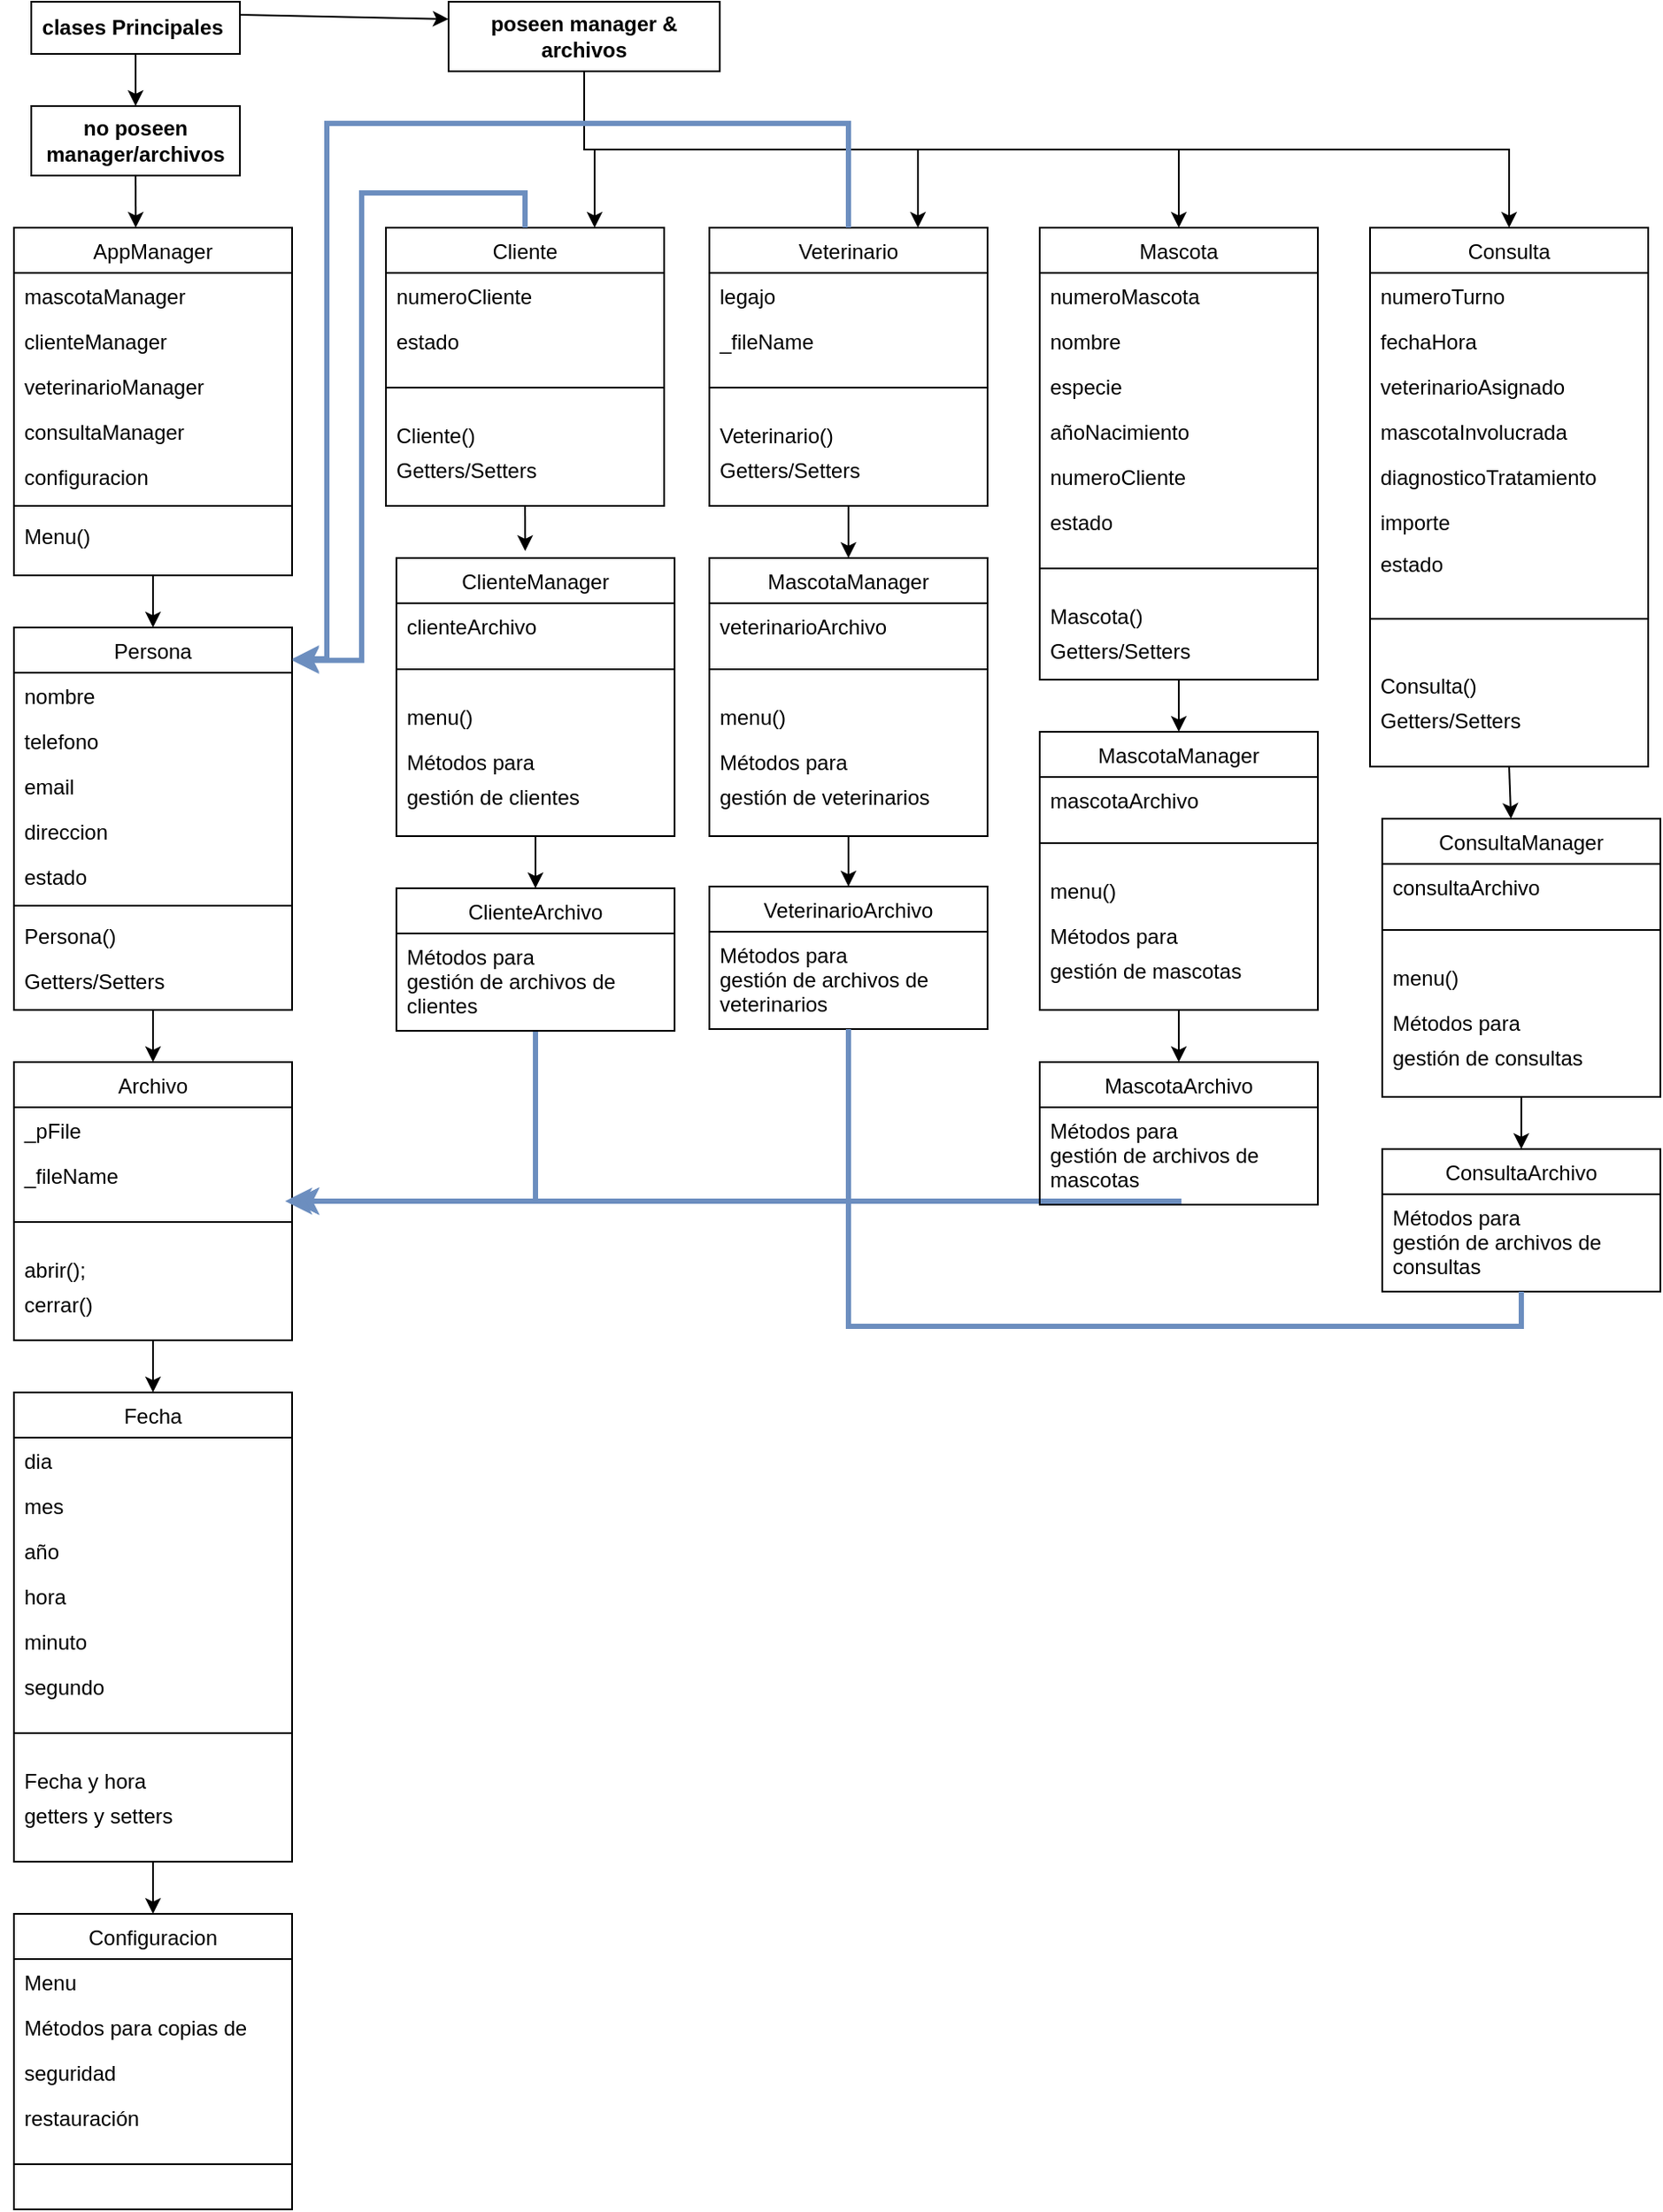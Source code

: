 <mxfile version="24.5.1" type="device">
  <diagram id="C5RBs43oDa-KdzZeNtuy" name="Page-1">
    <mxGraphModel dx="1257" dy="669" grid="1" gridSize="10" guides="1" tooltips="1" connect="1" arrows="1" fold="1" page="1" pageScale="1" pageWidth="827" pageHeight="1169" math="0" shadow="0">
      <root>
        <mxCell id="WIyWlLk6GJQsqaUBKTNV-0" />
        <mxCell id="WIyWlLk6GJQsqaUBKTNV-1" parent="WIyWlLk6GJQsqaUBKTNV-0" />
        <mxCell id="O3eSGpDOSEKK-RNF7-H8-112" style="edgeStyle=none;rounded=0;orthogonalLoop=1;jettySize=auto;html=1;exitX=0.5;exitY=1;exitDx=0;exitDy=0;entryX=0.5;entryY=0;entryDx=0;entryDy=0;elbow=vertical;" edge="1" parent="WIyWlLk6GJQsqaUBKTNV-1" source="zkfFHV4jXpPFQw0GAbJ--17" target="O3eSGpDOSEKK-RNF7-H8-24">
          <mxGeometry relative="1" as="geometry" />
        </mxCell>
        <mxCell id="zkfFHV4jXpPFQw0GAbJ--17" value="Fecha  " style="swimlane;fontStyle=0;align=center;verticalAlign=top;childLayout=stackLayout;horizontal=1;startSize=26;horizontalStack=0;resizeParent=1;resizeLast=0;collapsible=1;marginBottom=0;rounded=0;shadow=0;strokeWidth=1;" parent="WIyWlLk6GJQsqaUBKTNV-1" vertex="1">
          <mxGeometry x="40" y="850" width="160" height="270" as="geometry">
            <mxRectangle x="550" y="140" width="160" height="26" as="alternateBounds" />
          </mxGeometry>
        </mxCell>
        <mxCell id="zkfFHV4jXpPFQw0GAbJ--19" value="dia&#xa;" style="text;align=left;verticalAlign=top;spacingLeft=4;spacingRight=4;overflow=hidden;rotatable=0;points=[[0,0.5],[1,0.5]];portConstraint=eastwest;rounded=0;shadow=0;html=0;" parent="zkfFHV4jXpPFQw0GAbJ--17" vertex="1">
          <mxGeometry y="26" width="160" height="26" as="geometry" />
        </mxCell>
        <mxCell id="zkfFHV4jXpPFQw0GAbJ--20" value="mes&#xa;" style="text;align=left;verticalAlign=top;spacingLeft=4;spacingRight=4;overflow=hidden;rotatable=0;points=[[0,0.5],[1,0.5]];portConstraint=eastwest;rounded=0;shadow=0;html=0;" parent="zkfFHV4jXpPFQw0GAbJ--17" vertex="1">
          <mxGeometry y="52" width="160" height="26" as="geometry" />
        </mxCell>
        <mxCell id="zkfFHV4jXpPFQw0GAbJ--21" value="año&#xa;" style="text;align=left;verticalAlign=top;spacingLeft=4;spacingRight=4;overflow=hidden;rotatable=0;points=[[0,0.5],[1,0.5]];portConstraint=eastwest;rounded=0;shadow=0;html=0;" parent="zkfFHV4jXpPFQw0GAbJ--17" vertex="1">
          <mxGeometry y="78" width="160" height="26" as="geometry" />
        </mxCell>
        <mxCell id="zkfFHV4jXpPFQw0GAbJ--22" value="hora" style="text;align=left;verticalAlign=top;spacingLeft=4;spacingRight=4;overflow=hidden;rotatable=0;points=[[0,0.5],[1,0.5]];portConstraint=eastwest;rounded=0;shadow=0;html=0;" parent="zkfFHV4jXpPFQw0GAbJ--17" vertex="1">
          <mxGeometry y="104" width="160" height="26" as="geometry" />
        </mxCell>
        <mxCell id="O3eSGpDOSEKK-RNF7-H8-19" value="minuto&#xa;" style="text;align=left;verticalAlign=top;spacingLeft=4;spacingRight=4;overflow=hidden;rotatable=0;points=[[0,0.5],[1,0.5]];portConstraint=eastwest;rounded=0;shadow=0;html=0;" vertex="1" parent="zkfFHV4jXpPFQw0GAbJ--17">
          <mxGeometry y="130" width="160" height="26" as="geometry" />
        </mxCell>
        <mxCell id="O3eSGpDOSEKK-RNF7-H8-20" value="segundo" style="text;align=left;verticalAlign=top;spacingLeft=4;spacingRight=4;overflow=hidden;rotatable=0;points=[[0,0.5],[1,0.5]];portConstraint=eastwest;rounded=0;shadow=0;html=0;" vertex="1" parent="zkfFHV4jXpPFQw0GAbJ--17">
          <mxGeometry y="156" width="160" height="26" as="geometry" />
        </mxCell>
        <mxCell id="zkfFHV4jXpPFQw0GAbJ--23" value="" style="line;html=1;strokeWidth=1;align=left;verticalAlign=middle;spacingTop=-1;spacingLeft=3;spacingRight=3;rotatable=0;labelPosition=right;points=[];portConstraint=eastwest;" parent="zkfFHV4jXpPFQw0GAbJ--17" vertex="1">
          <mxGeometry y="182" width="160" height="28" as="geometry" />
        </mxCell>
        <mxCell id="zkfFHV4jXpPFQw0GAbJ--24" value="Fecha y hora&#xa;" style="text;align=left;verticalAlign=top;spacingLeft=4;spacingRight=4;overflow=hidden;rotatable=0;points=[[0,0.5],[1,0.5]];portConstraint=eastwest;" parent="zkfFHV4jXpPFQw0GAbJ--17" vertex="1">
          <mxGeometry y="210" width="160" height="20" as="geometry" />
        </mxCell>
        <mxCell id="O3eSGpDOSEKK-RNF7-H8-34" value="getters y setters&#xa;" style="text;align=left;verticalAlign=top;spacingLeft=4;spacingRight=4;overflow=hidden;rotatable=0;points=[[0,0.5],[1,0.5]];portConstraint=eastwest;" vertex="1" parent="zkfFHV4jXpPFQw0GAbJ--17">
          <mxGeometry y="230" width="160" height="20" as="geometry" />
        </mxCell>
        <mxCell id="O3eSGpDOSEKK-RNF7-H8-105" style="edgeStyle=none;rounded=0;orthogonalLoop=1;jettySize=auto;html=1;exitX=1;exitY=0.25;exitDx=0;exitDy=0;entryX=0;entryY=0.25;entryDx=0;entryDy=0;elbow=vertical;" edge="1" parent="WIyWlLk6GJQsqaUBKTNV-1" source="O3eSGpDOSEKK-RNF7-H8-0" target="O3eSGpDOSEKK-RNF7-H8-95">
          <mxGeometry relative="1" as="geometry" />
        </mxCell>
        <mxCell id="O3eSGpDOSEKK-RNF7-H8-106" style="edgeStyle=none;rounded=0;orthogonalLoop=1;jettySize=auto;html=1;exitX=0.5;exitY=1;exitDx=0;exitDy=0;entryX=0.5;entryY=0;entryDx=0;entryDy=0;elbow=vertical;" edge="1" parent="WIyWlLk6GJQsqaUBKTNV-1" source="O3eSGpDOSEKK-RNF7-H8-0" target="O3eSGpDOSEKK-RNF7-H8-92">
          <mxGeometry relative="1" as="geometry" />
        </mxCell>
        <mxCell id="O3eSGpDOSEKK-RNF7-H8-0" value="&lt;b&gt;clases Principales&amp;nbsp;&lt;/b&gt;" style="rounded=0;whiteSpace=wrap;html=1;" vertex="1" parent="WIyWlLk6GJQsqaUBKTNV-1">
          <mxGeometry x="50" y="50" width="120" height="30" as="geometry" />
        </mxCell>
        <mxCell id="O3eSGpDOSEKK-RNF7-H8-108" style="edgeStyle=none;rounded=0;orthogonalLoop=1;jettySize=auto;html=1;exitX=0.5;exitY=1;exitDx=0;exitDy=0;entryX=0.5;entryY=0;entryDx=0;entryDy=0;elbow=vertical;" edge="1" parent="WIyWlLk6GJQsqaUBKTNV-1" source="O3eSGpDOSEKK-RNF7-H8-7" target="O3eSGpDOSEKK-RNF7-H8-70">
          <mxGeometry relative="1" as="geometry" />
        </mxCell>
        <mxCell id="O3eSGpDOSEKK-RNF7-H8-7" value="AppManager" style="swimlane;fontStyle=0;align=center;verticalAlign=top;childLayout=stackLayout;horizontal=1;startSize=26;horizontalStack=0;resizeParent=1;resizeLast=0;collapsible=1;marginBottom=0;rounded=0;shadow=0;strokeWidth=1;" vertex="1" parent="WIyWlLk6GJQsqaUBKTNV-1">
          <mxGeometry x="40" y="180" width="160" height="200" as="geometry">
            <mxRectangle x="550" y="140" width="160" height="26" as="alternateBounds" />
          </mxGeometry>
        </mxCell>
        <mxCell id="O3eSGpDOSEKK-RNF7-H8-8" value="mascotaManager" style="text;align=left;verticalAlign=top;spacingLeft=4;spacingRight=4;overflow=hidden;rotatable=0;points=[[0,0.5],[1,0.5]];portConstraint=eastwest;" vertex="1" parent="O3eSGpDOSEKK-RNF7-H8-7">
          <mxGeometry y="26" width="160" height="26" as="geometry" />
        </mxCell>
        <mxCell id="O3eSGpDOSEKK-RNF7-H8-17" style="edgeStyle=orthogonalEdgeStyle;rounded=0;orthogonalLoop=1;jettySize=auto;html=1;exitX=0;exitY=0.5;exitDx=0;exitDy=0;" edge="1" parent="O3eSGpDOSEKK-RNF7-H8-7" source="O3eSGpDOSEKK-RNF7-H8-9">
          <mxGeometry relative="1" as="geometry">
            <mxPoint y="65" as="targetPoint" />
          </mxGeometry>
        </mxCell>
        <mxCell id="O3eSGpDOSEKK-RNF7-H8-9" value="clienteManager " style="text;align=left;verticalAlign=top;spacingLeft=4;spacingRight=4;overflow=hidden;rotatable=0;points=[[0,0.5],[1,0.5]];portConstraint=eastwest;rounded=0;shadow=0;html=0;" vertex="1" parent="O3eSGpDOSEKK-RNF7-H8-7">
          <mxGeometry y="52" width="160" height="26" as="geometry" />
        </mxCell>
        <mxCell id="O3eSGpDOSEKK-RNF7-H8-10" value="veterinarioManager " style="text;align=left;verticalAlign=top;spacingLeft=4;spacingRight=4;overflow=hidden;rotatable=0;points=[[0,0.5],[1,0.5]];portConstraint=eastwest;rounded=0;shadow=0;html=0;" vertex="1" parent="O3eSGpDOSEKK-RNF7-H8-7">
          <mxGeometry y="78" width="160" height="26" as="geometry" />
        </mxCell>
        <mxCell id="O3eSGpDOSEKK-RNF7-H8-11" value="consultaManager " style="text;align=left;verticalAlign=top;spacingLeft=4;spacingRight=4;overflow=hidden;rotatable=0;points=[[0,0.5],[1,0.5]];portConstraint=eastwest;rounded=0;shadow=0;html=0;" vertex="1" parent="O3eSGpDOSEKK-RNF7-H8-7">
          <mxGeometry y="104" width="160" height="26" as="geometry" />
        </mxCell>
        <mxCell id="O3eSGpDOSEKK-RNF7-H8-12" value="configuracion" style="text;align=left;verticalAlign=top;spacingLeft=4;spacingRight=4;overflow=hidden;rotatable=0;points=[[0,0.5],[1,0.5]];portConstraint=eastwest;rounded=0;shadow=0;html=0;" vertex="1" parent="O3eSGpDOSEKK-RNF7-H8-7">
          <mxGeometry y="130" width="160" height="26" as="geometry" />
        </mxCell>
        <mxCell id="O3eSGpDOSEKK-RNF7-H8-13" value="" style="line;html=1;strokeWidth=1;align=left;verticalAlign=middle;spacingTop=-1;spacingLeft=3;spacingRight=3;rotatable=0;labelPosition=right;points=[];portConstraint=eastwest;" vertex="1" parent="O3eSGpDOSEKK-RNF7-H8-7">
          <mxGeometry y="156" width="160" height="8" as="geometry" />
        </mxCell>
        <mxCell id="O3eSGpDOSEKK-RNF7-H8-14" value="Menu() " style="text;align=left;verticalAlign=top;spacingLeft=4;spacingRight=4;overflow=hidden;rotatable=0;points=[[0,0.5],[1,0.5]];portConstraint=eastwest;" vertex="1" parent="O3eSGpDOSEKK-RNF7-H8-7">
          <mxGeometry y="164" width="160" height="26" as="geometry" />
        </mxCell>
        <mxCell id="O3eSGpDOSEKK-RNF7-H8-24" value="Configuracion  " style="swimlane;fontStyle=0;align=center;verticalAlign=top;childLayout=stackLayout;horizontal=1;startSize=26;horizontalStack=0;resizeParent=1;resizeLast=0;collapsible=1;marginBottom=0;rounded=0;shadow=0;strokeWidth=1;" vertex="1" parent="WIyWlLk6GJQsqaUBKTNV-1">
          <mxGeometry x="40" y="1150" width="160" height="170" as="geometry">
            <mxRectangle x="550" y="140" width="160" height="26" as="alternateBounds" />
          </mxGeometry>
        </mxCell>
        <mxCell id="O3eSGpDOSEKK-RNF7-H8-25" value="Menu&#xa;" style="text;align=left;verticalAlign=top;spacingLeft=4;spacingRight=4;overflow=hidden;rotatable=0;points=[[0,0.5],[1,0.5]];portConstraint=eastwest;rounded=0;shadow=0;html=0;" vertex="1" parent="O3eSGpDOSEKK-RNF7-H8-24">
          <mxGeometry y="26" width="160" height="26" as="geometry" />
        </mxCell>
        <mxCell id="O3eSGpDOSEKK-RNF7-H8-26" value="Métodos para copias de &#xa;" style="text;align=left;verticalAlign=top;spacingLeft=4;spacingRight=4;overflow=hidden;rotatable=0;points=[[0,0.5],[1,0.5]];portConstraint=eastwest;rounded=0;shadow=0;html=0;" vertex="1" parent="O3eSGpDOSEKK-RNF7-H8-24">
          <mxGeometry y="52" width="160" height="26" as="geometry" />
        </mxCell>
        <mxCell id="O3eSGpDOSEKK-RNF7-H8-27" value="seguridad&#xa;" style="text;align=left;verticalAlign=top;spacingLeft=4;spacingRight=4;overflow=hidden;rotatable=0;points=[[0,0.5],[1,0.5]];portConstraint=eastwest;rounded=0;shadow=0;html=0;" vertex="1" parent="O3eSGpDOSEKK-RNF7-H8-24">
          <mxGeometry y="78" width="160" height="26" as="geometry" />
        </mxCell>
        <mxCell id="O3eSGpDOSEKK-RNF7-H8-28" value="restauración " style="text;align=left;verticalAlign=top;spacingLeft=4;spacingRight=4;overflow=hidden;rotatable=0;points=[[0,0.5],[1,0.5]];portConstraint=eastwest;rounded=0;shadow=0;html=0;" vertex="1" parent="O3eSGpDOSEKK-RNF7-H8-24">
          <mxGeometry y="104" width="160" height="26" as="geometry" />
        </mxCell>
        <mxCell id="O3eSGpDOSEKK-RNF7-H8-31" value="" style="line;html=1;strokeWidth=1;align=left;verticalAlign=middle;spacingTop=-1;spacingLeft=3;spacingRight=3;rotatable=0;labelPosition=right;points=[];portConstraint=eastwest;" vertex="1" parent="O3eSGpDOSEKK-RNF7-H8-24">
          <mxGeometry y="130" width="160" height="28" as="geometry" />
        </mxCell>
        <mxCell id="O3eSGpDOSEKK-RNF7-H8-110" style="edgeStyle=none;rounded=0;orthogonalLoop=1;jettySize=auto;html=1;exitX=0.5;exitY=1;exitDx=0;exitDy=0;entryX=0.5;entryY=0;entryDx=0;entryDy=0;elbow=vertical;" edge="1" parent="WIyWlLk6GJQsqaUBKTNV-1" source="O3eSGpDOSEKK-RNF7-H8-35" target="zkfFHV4jXpPFQw0GAbJ--17">
          <mxGeometry relative="1" as="geometry" />
        </mxCell>
        <mxCell id="O3eSGpDOSEKK-RNF7-H8-35" value="  Archivo   " style="swimlane;fontStyle=0;align=center;verticalAlign=top;childLayout=stackLayout;horizontal=1;startSize=26;horizontalStack=0;resizeParent=1;resizeLast=0;collapsible=1;marginBottom=0;rounded=0;shadow=0;strokeWidth=1;" vertex="1" parent="WIyWlLk6GJQsqaUBKTNV-1">
          <mxGeometry x="40" y="660" width="160" height="160" as="geometry">
            <mxRectangle x="550" y="140" width="160" height="26" as="alternateBounds" />
          </mxGeometry>
        </mxCell>
        <mxCell id="O3eSGpDOSEKK-RNF7-H8-36" value="_pFile&#xa;" style="text;align=left;verticalAlign=top;spacingLeft=4;spacingRight=4;overflow=hidden;rotatable=0;points=[[0,0.5],[1,0.5]];portConstraint=eastwest;rounded=0;shadow=0;html=0;" vertex="1" parent="O3eSGpDOSEKK-RNF7-H8-35">
          <mxGeometry y="26" width="160" height="26" as="geometry" />
        </mxCell>
        <mxCell id="O3eSGpDOSEKK-RNF7-H8-37" value="_fileName      &#xa;" style="text;align=left;verticalAlign=top;spacingLeft=4;spacingRight=4;overflow=hidden;rotatable=0;points=[[0,0.5],[1,0.5]];portConstraint=eastwest;rounded=0;shadow=0;html=0;" vertex="1" parent="O3eSGpDOSEKK-RNF7-H8-35">
          <mxGeometry y="52" width="160" height="26" as="geometry" />
        </mxCell>
        <mxCell id="O3eSGpDOSEKK-RNF7-H8-42" value="" style="line;html=1;strokeWidth=1;align=left;verticalAlign=middle;spacingTop=-1;spacingLeft=3;spacingRight=3;rotatable=0;labelPosition=right;points=[];portConstraint=eastwest;" vertex="1" parent="O3eSGpDOSEKK-RNF7-H8-35">
          <mxGeometry y="78" width="160" height="28" as="geometry" />
        </mxCell>
        <mxCell id="O3eSGpDOSEKK-RNF7-H8-43" value="abrir();&#xa;" style="text;align=left;verticalAlign=top;spacingLeft=4;spacingRight=4;overflow=hidden;rotatable=0;points=[[0,0.5],[1,0.5]];portConstraint=eastwest;" vertex="1" parent="O3eSGpDOSEKK-RNF7-H8-35">
          <mxGeometry y="106" width="160" height="20" as="geometry" />
        </mxCell>
        <mxCell id="O3eSGpDOSEKK-RNF7-H8-44" value="cerrar()&#xa;" style="text;align=left;verticalAlign=top;spacingLeft=4;spacingRight=4;overflow=hidden;rotatable=0;points=[[0,0.5],[1,0.5]];portConstraint=eastwest;" vertex="1" parent="O3eSGpDOSEKK-RNF7-H8-35">
          <mxGeometry y="126" width="160" height="20" as="geometry" />
        </mxCell>
        <mxCell id="O3eSGpDOSEKK-RNF7-H8-164" style="edgeStyle=none;rounded=0;orthogonalLoop=1;jettySize=auto;html=1;exitX=0.5;exitY=1;exitDx=0;exitDy=0;entryX=0.5;entryY=0;entryDx=0;entryDy=0;elbow=vertical;" edge="1" parent="WIyWlLk6GJQsqaUBKTNV-1" source="O3eSGpDOSEKK-RNF7-H8-46" target="O3eSGpDOSEKK-RNF7-H8-135">
          <mxGeometry relative="1" as="geometry" />
        </mxCell>
        <mxCell id="O3eSGpDOSEKK-RNF7-H8-46" value="Mascota  " style="swimlane;fontStyle=0;align=center;verticalAlign=top;childLayout=stackLayout;horizontal=1;startSize=26;horizontalStack=0;resizeParent=1;resizeLast=0;collapsible=1;marginBottom=0;rounded=0;shadow=0;strokeWidth=1;" vertex="1" parent="WIyWlLk6GJQsqaUBKTNV-1">
          <mxGeometry x="630" y="180" width="160" height="260" as="geometry">
            <mxRectangle x="550" y="140" width="160" height="26" as="alternateBounds" />
          </mxGeometry>
        </mxCell>
        <mxCell id="O3eSGpDOSEKK-RNF7-H8-47" value="numeroMascota &#xa;" style="text;align=left;verticalAlign=top;spacingLeft=4;spacingRight=4;overflow=hidden;rotatable=0;points=[[0,0.5],[1,0.5]];portConstraint=eastwest;rounded=0;shadow=0;html=0;" vertex="1" parent="O3eSGpDOSEKK-RNF7-H8-46">
          <mxGeometry y="26" width="160" height="26" as="geometry" />
        </mxCell>
        <mxCell id="O3eSGpDOSEKK-RNF7-H8-48" value="nombre         &#xa;" style="text;align=left;verticalAlign=top;spacingLeft=4;spacingRight=4;overflow=hidden;rotatable=0;points=[[0,0.5],[1,0.5]];portConstraint=eastwest;rounded=0;shadow=0;html=0;" vertex="1" parent="O3eSGpDOSEKK-RNF7-H8-46">
          <mxGeometry y="52" width="160" height="26" as="geometry" />
        </mxCell>
        <mxCell id="O3eSGpDOSEKK-RNF7-H8-49" value="especie        &#xa;" style="text;align=left;verticalAlign=top;spacingLeft=4;spacingRight=4;overflow=hidden;rotatable=0;points=[[0,0.5],[1,0.5]];portConstraint=eastwest;rounded=0;shadow=0;html=0;" vertex="1" parent="O3eSGpDOSEKK-RNF7-H8-46">
          <mxGeometry y="78" width="160" height="26" as="geometry" />
        </mxCell>
        <mxCell id="O3eSGpDOSEKK-RNF7-H8-50" value="añoNacimiento  " style="text;align=left;verticalAlign=top;spacingLeft=4;spacingRight=4;overflow=hidden;rotatable=0;points=[[0,0.5],[1,0.5]];portConstraint=eastwest;rounded=0;shadow=0;html=0;" vertex="1" parent="O3eSGpDOSEKK-RNF7-H8-46">
          <mxGeometry y="104" width="160" height="26" as="geometry" />
        </mxCell>
        <mxCell id="O3eSGpDOSEKK-RNF7-H8-51" value="numeroCliente  &#xa;" style="text;align=left;verticalAlign=top;spacingLeft=4;spacingRight=4;overflow=hidden;rotatable=0;points=[[0,0.5],[1,0.5]];portConstraint=eastwest;rounded=0;shadow=0;html=0;" vertex="1" parent="O3eSGpDOSEKK-RNF7-H8-46">
          <mxGeometry y="130" width="160" height="26" as="geometry" />
        </mxCell>
        <mxCell id="O3eSGpDOSEKK-RNF7-H8-52" value="estado         " style="text;align=left;verticalAlign=top;spacingLeft=4;spacingRight=4;overflow=hidden;rotatable=0;points=[[0,0.5],[1,0.5]];portConstraint=eastwest;rounded=0;shadow=0;html=0;" vertex="1" parent="O3eSGpDOSEKK-RNF7-H8-46">
          <mxGeometry y="156" width="160" height="26" as="geometry" />
        </mxCell>
        <mxCell id="O3eSGpDOSEKK-RNF7-H8-53" value="" style="line;html=1;strokeWidth=1;align=left;verticalAlign=middle;spacingTop=-1;spacingLeft=3;spacingRight=3;rotatable=0;labelPosition=right;points=[];portConstraint=eastwest;" vertex="1" parent="O3eSGpDOSEKK-RNF7-H8-46">
          <mxGeometry y="182" width="160" height="28" as="geometry" />
        </mxCell>
        <mxCell id="O3eSGpDOSEKK-RNF7-H8-54" value="Mascota() &#xa;" style="text;align=left;verticalAlign=top;spacingLeft=4;spacingRight=4;overflow=hidden;rotatable=0;points=[[0,0.5],[1,0.5]];portConstraint=eastwest;" vertex="1" parent="O3eSGpDOSEKK-RNF7-H8-46">
          <mxGeometry y="210" width="160" height="20" as="geometry" />
        </mxCell>
        <mxCell id="O3eSGpDOSEKK-RNF7-H8-55" value="Getters/Setters&#xa;" style="text;align=left;verticalAlign=top;spacingLeft=4;spacingRight=4;overflow=hidden;rotatable=0;points=[[0,0.5],[1,0.5]];portConstraint=eastwest;" vertex="1" parent="O3eSGpDOSEKK-RNF7-H8-46">
          <mxGeometry y="230" width="160" height="20" as="geometry" />
        </mxCell>
        <mxCell id="O3eSGpDOSEKK-RNF7-H8-57" value="Consulta   " style="swimlane;fontStyle=0;align=center;verticalAlign=top;childLayout=stackLayout;horizontal=1;startSize=26;horizontalStack=0;resizeParent=1;resizeLast=0;collapsible=1;marginBottom=0;rounded=0;shadow=0;strokeWidth=1;" vertex="1" parent="WIyWlLk6GJQsqaUBKTNV-1">
          <mxGeometry x="820" y="180" width="160" height="310" as="geometry">
            <mxRectangle x="550" y="140" width="160" height="26" as="alternateBounds" />
          </mxGeometry>
        </mxCell>
        <mxCell id="O3eSGpDOSEKK-RNF7-H8-58" value="numeroTurno    &#xa;" style="text;align=left;verticalAlign=top;spacingLeft=4;spacingRight=4;overflow=hidden;rotatable=0;points=[[0,0.5],[1,0.5]];portConstraint=eastwest;rounded=0;shadow=0;html=0;" vertex="1" parent="O3eSGpDOSEKK-RNF7-H8-57">
          <mxGeometry y="26" width="160" height="26" as="geometry" />
        </mxCell>
        <mxCell id="O3eSGpDOSEKK-RNF7-H8-59" value="fechaHora      &#xa;" style="text;align=left;verticalAlign=top;spacingLeft=4;spacingRight=4;overflow=hidden;rotatable=0;points=[[0,0.5],[1,0.5]];portConstraint=eastwest;rounded=0;shadow=0;html=0;" vertex="1" parent="O3eSGpDOSEKK-RNF7-H8-57">
          <mxGeometry y="52" width="160" height="26" as="geometry" />
        </mxCell>
        <mxCell id="O3eSGpDOSEKK-RNF7-H8-60" value="veterinarioAsignado &#xa;" style="text;align=left;verticalAlign=top;spacingLeft=4;spacingRight=4;overflow=hidden;rotatable=0;points=[[0,0.5],[1,0.5]];portConstraint=eastwest;rounded=0;shadow=0;html=0;" vertex="1" parent="O3eSGpDOSEKK-RNF7-H8-57">
          <mxGeometry y="78" width="160" height="26" as="geometry" />
        </mxCell>
        <mxCell id="O3eSGpDOSEKK-RNF7-H8-61" value="mascotaInvolucrada    " style="text;align=left;verticalAlign=top;spacingLeft=4;spacingRight=4;overflow=hidden;rotatable=0;points=[[0,0.5],[1,0.5]];portConstraint=eastwest;rounded=0;shadow=0;html=0;" vertex="1" parent="O3eSGpDOSEKK-RNF7-H8-57">
          <mxGeometry y="104" width="160" height="26" as="geometry" />
        </mxCell>
        <mxCell id="O3eSGpDOSEKK-RNF7-H8-62" value="diagnosticoTratamiento &#xa;" style="text;align=left;verticalAlign=top;spacingLeft=4;spacingRight=4;overflow=hidden;rotatable=0;points=[[0,0.5],[1,0.5]];portConstraint=eastwest;rounded=0;shadow=0;html=0;" vertex="1" parent="O3eSGpDOSEKK-RNF7-H8-57">
          <mxGeometry y="130" width="160" height="26" as="geometry" />
        </mxCell>
        <mxCell id="O3eSGpDOSEKK-RNF7-H8-63" value="importe                 " style="text;align=left;verticalAlign=top;spacingLeft=4;spacingRight=4;overflow=hidden;rotatable=0;points=[[0,0.5],[1,0.5]];portConstraint=eastwest;rounded=0;shadow=0;html=0;" vertex="1" parent="O3eSGpDOSEKK-RNF7-H8-57">
          <mxGeometry y="156" width="160" height="24" as="geometry" />
        </mxCell>
        <mxCell id="O3eSGpDOSEKK-RNF7-H8-66" value="estado &#xa;" style="text;align=left;verticalAlign=top;spacingLeft=4;spacingRight=4;overflow=hidden;rotatable=0;points=[[0,0.5],[1,0.5]];portConstraint=eastwest;" vertex="1" parent="O3eSGpDOSEKK-RNF7-H8-57">
          <mxGeometry y="180" width="160" height="20" as="geometry" />
        </mxCell>
        <mxCell id="O3eSGpDOSEKK-RNF7-H8-64" value="" style="line;html=1;strokeWidth=1;align=left;verticalAlign=middle;spacingTop=-1;spacingLeft=1;spacingRight=1;rotatable=1;labelPosition=right;points=[];portConstraint=eastwest;movable=1;resizable=1;deletable=1;editable=1;locked=0;connectable=1;" vertex="1" parent="O3eSGpDOSEKK-RNF7-H8-57">
          <mxGeometry y="200" width="160" height="50" as="geometry" />
        </mxCell>
        <mxCell id="O3eSGpDOSEKK-RNF7-H8-67" value="Consulta()          " style="text;align=left;verticalAlign=top;spacingLeft=4;spacingRight=4;overflow=hidden;rotatable=0;points=[[0,0.5],[1,0.5]];portConstraint=eastwest;rounded=0;shadow=0;html=0;" vertex="1" parent="O3eSGpDOSEKK-RNF7-H8-57">
          <mxGeometry y="250" width="160" height="20" as="geometry" />
        </mxCell>
        <mxCell id="O3eSGpDOSEKK-RNF7-H8-65" value="Getters/Setters&#xa;" style="text;align=left;verticalAlign=top;spacingLeft=4;spacingRight=4;overflow=hidden;rotatable=0;points=[[0,0.5],[1,0.5]];portConstraint=eastwest;" vertex="1" parent="O3eSGpDOSEKK-RNF7-H8-57">
          <mxGeometry y="270" width="160" height="20" as="geometry" />
        </mxCell>
        <mxCell id="O3eSGpDOSEKK-RNF7-H8-109" style="edgeStyle=none;rounded=0;orthogonalLoop=1;jettySize=auto;html=1;exitX=0.5;exitY=1;exitDx=0;exitDy=0;entryX=0.5;entryY=0;entryDx=0;entryDy=0;elbow=vertical;" edge="1" parent="WIyWlLk6GJQsqaUBKTNV-1" source="O3eSGpDOSEKK-RNF7-H8-70" target="O3eSGpDOSEKK-RNF7-H8-35">
          <mxGeometry relative="1" as="geometry" />
        </mxCell>
        <mxCell id="O3eSGpDOSEKK-RNF7-H8-70" value="Persona      " style="swimlane;fontStyle=0;align=center;verticalAlign=top;childLayout=stackLayout;horizontal=1;startSize=26;horizontalStack=0;resizeParent=1;resizeLast=0;collapsible=1;marginBottom=0;rounded=0;shadow=0;strokeWidth=1;" vertex="1" parent="WIyWlLk6GJQsqaUBKTNV-1">
          <mxGeometry x="40" y="410" width="160" height="220" as="geometry">
            <mxRectangle x="550" y="140" width="160" height="26" as="alternateBounds" />
          </mxGeometry>
        </mxCell>
        <mxCell id="O3eSGpDOSEKK-RNF7-H8-71" value="nombre         " style="text;align=left;verticalAlign=top;spacingLeft=4;spacingRight=4;overflow=hidden;rotatable=0;points=[[0,0.5],[1,0.5]];portConstraint=eastwest;" vertex="1" parent="O3eSGpDOSEKK-RNF7-H8-70">
          <mxGeometry y="26" width="160" height="26" as="geometry" />
        </mxCell>
        <mxCell id="O3eSGpDOSEKK-RNF7-H8-72" style="edgeStyle=orthogonalEdgeStyle;rounded=0;orthogonalLoop=1;jettySize=auto;html=1;exitX=0;exitY=0.5;exitDx=0;exitDy=0;" edge="1" parent="O3eSGpDOSEKK-RNF7-H8-70" source="O3eSGpDOSEKK-RNF7-H8-73">
          <mxGeometry relative="1" as="geometry">
            <mxPoint y="65" as="targetPoint" />
          </mxGeometry>
        </mxCell>
        <mxCell id="O3eSGpDOSEKK-RNF7-H8-73" value="telefono        " style="text;align=left;verticalAlign=top;spacingLeft=4;spacingRight=4;overflow=hidden;rotatable=0;points=[[0,0.5],[1,0.5]];portConstraint=eastwest;rounded=0;shadow=0;html=0;" vertex="1" parent="O3eSGpDOSEKK-RNF7-H8-70">
          <mxGeometry y="52" width="160" height="26" as="geometry" />
        </mxCell>
        <mxCell id="O3eSGpDOSEKK-RNF7-H8-74" value="email           " style="text;align=left;verticalAlign=top;spacingLeft=4;spacingRight=4;overflow=hidden;rotatable=0;points=[[0,0.5],[1,0.5]];portConstraint=eastwest;rounded=0;shadow=0;html=0;" vertex="1" parent="O3eSGpDOSEKK-RNF7-H8-70">
          <mxGeometry y="78" width="160" height="26" as="geometry" />
        </mxCell>
        <mxCell id="O3eSGpDOSEKK-RNF7-H8-75" value="direccion       " style="text;align=left;verticalAlign=top;spacingLeft=4;spacingRight=4;overflow=hidden;rotatable=0;points=[[0,0.5],[1,0.5]];portConstraint=eastwest;rounded=0;shadow=0;html=0;" vertex="1" parent="O3eSGpDOSEKK-RNF7-H8-70">
          <mxGeometry y="104" width="160" height="26" as="geometry" />
        </mxCell>
        <mxCell id="O3eSGpDOSEKK-RNF7-H8-76" value="estado         " style="text;align=left;verticalAlign=top;spacingLeft=4;spacingRight=4;overflow=hidden;rotatable=0;points=[[0,0.5],[1,0.5]];portConstraint=eastwest;rounded=0;shadow=0;html=0;" vertex="1" parent="O3eSGpDOSEKK-RNF7-H8-70">
          <mxGeometry y="130" width="160" height="26" as="geometry" />
        </mxCell>
        <mxCell id="O3eSGpDOSEKK-RNF7-H8-77" value="" style="line;html=1;strokeWidth=1;align=left;verticalAlign=middle;spacingTop=-1;spacingLeft=3;spacingRight=3;rotatable=0;labelPosition=right;points=[];portConstraint=eastwest;" vertex="1" parent="O3eSGpDOSEKK-RNF7-H8-70">
          <mxGeometry y="156" width="160" height="8" as="geometry" />
        </mxCell>
        <mxCell id="O3eSGpDOSEKK-RNF7-H8-78" value="Persona()   " style="text;align=left;verticalAlign=top;spacingLeft=4;spacingRight=4;overflow=hidden;rotatable=0;points=[[0,0.5],[1,0.5]];portConstraint=eastwest;" vertex="1" parent="O3eSGpDOSEKK-RNF7-H8-70">
          <mxGeometry y="164" width="160" height="26" as="geometry" />
        </mxCell>
        <mxCell id="O3eSGpDOSEKK-RNF7-H8-79" value="Getters/Setters   " style="text;align=left;verticalAlign=top;spacingLeft=4;spacingRight=4;overflow=hidden;rotatable=0;points=[[0,0.5],[1,0.5]];portConstraint=eastwest;" vertex="1" parent="O3eSGpDOSEKK-RNF7-H8-70">
          <mxGeometry y="190" width="160" height="26" as="geometry" />
        </mxCell>
        <mxCell id="O3eSGpDOSEKK-RNF7-H8-162" style="edgeStyle=none;rounded=0;orthogonalLoop=1;jettySize=auto;html=1;exitX=0.5;exitY=1;exitDx=0;exitDy=0;entryX=0.5;entryY=0;entryDx=0;entryDy=0;elbow=vertical;" edge="1" parent="WIyWlLk6GJQsqaUBKTNV-1" source="O3eSGpDOSEKK-RNF7-H8-80" target="O3eSGpDOSEKK-RNF7-H8-129">
          <mxGeometry relative="1" as="geometry" />
        </mxCell>
        <mxCell id="O3eSGpDOSEKK-RNF7-H8-80" value="  Veterinario       " style="swimlane;fontStyle=0;align=center;verticalAlign=top;childLayout=stackLayout;horizontal=1;startSize=26;horizontalStack=0;resizeParent=1;resizeLast=0;collapsible=1;marginBottom=0;rounded=0;shadow=0;strokeWidth=1;" vertex="1" parent="WIyWlLk6GJQsqaUBKTNV-1">
          <mxGeometry x="440" y="180" width="160" height="160" as="geometry">
            <mxRectangle x="550" y="140" width="160" height="26" as="alternateBounds" />
          </mxGeometry>
        </mxCell>
        <mxCell id="O3eSGpDOSEKK-RNF7-H8-81" value="legajo         &#xa;" style="text;align=left;verticalAlign=top;spacingLeft=4;spacingRight=4;overflow=hidden;rotatable=0;points=[[0,0.5],[1,0.5]];portConstraint=eastwest;rounded=0;shadow=0;html=0;" vertex="1" parent="O3eSGpDOSEKK-RNF7-H8-80">
          <mxGeometry y="26" width="160" height="26" as="geometry" />
        </mxCell>
        <mxCell id="O3eSGpDOSEKK-RNF7-H8-82" value="_fileName      &#xa;" style="text;align=left;verticalAlign=top;spacingLeft=4;spacingRight=4;overflow=hidden;rotatable=0;points=[[0,0.5],[1,0.5]];portConstraint=eastwest;rounded=0;shadow=0;html=0;" vertex="1" parent="O3eSGpDOSEKK-RNF7-H8-80">
          <mxGeometry y="52" width="160" height="26" as="geometry" />
        </mxCell>
        <mxCell id="O3eSGpDOSEKK-RNF7-H8-83" value="" style="line;html=1;strokeWidth=1;align=left;verticalAlign=middle;spacingTop=-1;spacingLeft=3;spacingRight=3;rotatable=0;labelPosition=right;points=[];portConstraint=eastwest;" vertex="1" parent="O3eSGpDOSEKK-RNF7-H8-80">
          <mxGeometry y="78" width="160" height="28" as="geometry" />
        </mxCell>
        <mxCell id="O3eSGpDOSEKK-RNF7-H8-84" value="Veterinario()&#xa;" style="text;align=left;verticalAlign=top;spacingLeft=4;spacingRight=4;overflow=hidden;rotatable=0;points=[[0,0.5],[1,0.5]];portConstraint=eastwest;" vertex="1" parent="O3eSGpDOSEKK-RNF7-H8-80">
          <mxGeometry y="106" width="160" height="20" as="geometry" />
        </mxCell>
        <mxCell id="O3eSGpDOSEKK-RNF7-H8-85" value="Getters/Setters&#xa;" style="text;align=left;verticalAlign=top;spacingLeft=4;spacingRight=4;overflow=hidden;rotatable=0;points=[[0,0.5],[1,0.5]];portConstraint=eastwest;" vertex="1" parent="O3eSGpDOSEKK-RNF7-H8-80">
          <mxGeometry y="126" width="160" height="20" as="geometry" />
        </mxCell>
        <mxCell id="O3eSGpDOSEKK-RNF7-H8-86" value="  Cliente         " style="swimlane;fontStyle=0;align=center;verticalAlign=top;childLayout=stackLayout;horizontal=1;startSize=26;horizontalStack=0;resizeParent=1;resizeLast=0;collapsible=1;marginBottom=0;rounded=0;shadow=0;strokeWidth=1;" vertex="1" parent="WIyWlLk6GJQsqaUBKTNV-1">
          <mxGeometry x="254" y="180" width="160" height="160" as="geometry">
            <mxRectangle x="550" y="140" width="160" height="26" as="alternateBounds" />
          </mxGeometry>
        </mxCell>
        <mxCell id="O3eSGpDOSEKK-RNF7-H8-87" value="numeroCliente  &#xa;" style="text;align=left;verticalAlign=top;spacingLeft=4;spacingRight=4;overflow=hidden;rotatable=0;points=[[0,0.5],[1,0.5]];portConstraint=eastwest;rounded=0;shadow=0;html=0;" vertex="1" parent="O3eSGpDOSEKK-RNF7-H8-86">
          <mxGeometry y="26" width="160" height="26" as="geometry" />
        </mxCell>
        <mxCell id="O3eSGpDOSEKK-RNF7-H8-88" value="estado         &#xa;" style="text;align=left;verticalAlign=top;spacingLeft=4;spacingRight=4;overflow=hidden;rotatable=0;points=[[0,0.5],[1,0.5]];portConstraint=eastwest;rounded=0;shadow=0;html=0;" vertex="1" parent="O3eSGpDOSEKK-RNF7-H8-86">
          <mxGeometry y="52" width="160" height="26" as="geometry" />
        </mxCell>
        <mxCell id="O3eSGpDOSEKK-RNF7-H8-89" value="" style="line;html=1;strokeWidth=1;align=left;verticalAlign=middle;spacingTop=-1;spacingLeft=3;spacingRight=3;rotatable=0;labelPosition=right;points=[];portConstraint=eastwest;" vertex="1" parent="O3eSGpDOSEKK-RNF7-H8-86">
          <mxGeometry y="78" width="160" height="28" as="geometry" />
        </mxCell>
        <mxCell id="O3eSGpDOSEKK-RNF7-H8-90" value="Cliente() &#xa;" style="text;align=left;verticalAlign=top;spacingLeft=4;spacingRight=4;overflow=hidden;rotatable=0;points=[[0,0.5],[1,0.5]];portConstraint=eastwest;" vertex="1" parent="O3eSGpDOSEKK-RNF7-H8-86">
          <mxGeometry y="106" width="160" height="20" as="geometry" />
        </mxCell>
        <mxCell id="O3eSGpDOSEKK-RNF7-H8-91" value="Getters/Setters&#xa;" style="text;align=left;verticalAlign=top;spacingLeft=4;spacingRight=4;overflow=hidden;rotatable=0;points=[[0,0.5],[1,0.5]];portConstraint=eastwest;" vertex="1" parent="O3eSGpDOSEKK-RNF7-H8-86">
          <mxGeometry y="126" width="160" height="20" as="geometry" />
        </mxCell>
        <mxCell id="O3eSGpDOSEKK-RNF7-H8-92" value="&lt;b&gt;no poseen manager/archivos&lt;/b&gt;" style="rounded=0;whiteSpace=wrap;html=1;" vertex="1" parent="WIyWlLk6GJQsqaUBKTNV-1">
          <mxGeometry x="50" y="110" width="120" height="40" as="geometry" />
        </mxCell>
        <mxCell id="O3eSGpDOSEKK-RNF7-H8-117" style="edgeStyle=orthogonalEdgeStyle;rounded=0;orthogonalLoop=1;jettySize=auto;html=1;exitX=0.5;exitY=1;exitDx=0;exitDy=0;entryX=0.75;entryY=0;entryDx=0;entryDy=0;elbow=vertical;" edge="1" parent="WIyWlLk6GJQsqaUBKTNV-1" source="O3eSGpDOSEKK-RNF7-H8-95" target="O3eSGpDOSEKK-RNF7-H8-86">
          <mxGeometry relative="1" as="geometry" />
        </mxCell>
        <mxCell id="O3eSGpDOSEKK-RNF7-H8-118" style="edgeStyle=orthogonalEdgeStyle;rounded=0;orthogonalLoop=1;jettySize=auto;html=1;exitX=0.5;exitY=1;exitDx=0;exitDy=0;entryX=0.75;entryY=0;entryDx=0;entryDy=0;elbow=vertical;" edge="1" parent="WIyWlLk6GJQsqaUBKTNV-1" source="O3eSGpDOSEKK-RNF7-H8-95" target="O3eSGpDOSEKK-RNF7-H8-80">
          <mxGeometry relative="1" as="geometry" />
        </mxCell>
        <mxCell id="O3eSGpDOSEKK-RNF7-H8-120" style="edgeStyle=orthogonalEdgeStyle;rounded=0;orthogonalLoop=1;jettySize=auto;html=1;exitX=0.5;exitY=1;exitDx=0;exitDy=0;entryX=0.5;entryY=0;entryDx=0;entryDy=0;elbow=vertical;" edge="1" parent="WIyWlLk6GJQsqaUBKTNV-1" source="O3eSGpDOSEKK-RNF7-H8-95" target="O3eSGpDOSEKK-RNF7-H8-57">
          <mxGeometry relative="1" as="geometry" />
        </mxCell>
        <mxCell id="O3eSGpDOSEKK-RNF7-H8-122" style="edgeStyle=orthogonalEdgeStyle;rounded=0;orthogonalLoop=1;jettySize=auto;html=1;exitX=0.5;exitY=1;exitDx=0;exitDy=0;elbow=vertical;" edge="1" parent="WIyWlLk6GJQsqaUBKTNV-1" source="O3eSGpDOSEKK-RNF7-H8-95" target="O3eSGpDOSEKK-RNF7-H8-46">
          <mxGeometry relative="1" as="geometry" />
        </mxCell>
        <mxCell id="O3eSGpDOSEKK-RNF7-H8-95" value="&lt;b&gt;poseen manager &amp;amp; archivos&lt;/b&gt;" style="rounded=0;whiteSpace=wrap;html=1;" vertex="1" parent="WIyWlLk6GJQsqaUBKTNV-1">
          <mxGeometry x="290" y="50" width="156" height="40" as="geometry" />
        </mxCell>
        <mxCell id="O3eSGpDOSEKK-RNF7-H8-101" style="edgeStyle=orthogonalEdgeStyle;rounded=0;orthogonalLoop=1;jettySize=auto;html=1;exitX=0.5;exitY=0;exitDx=0;exitDy=0;entryX=1;entryY=0.082;entryDx=0;entryDy=0;entryPerimeter=0;elbow=vertical;fillColor=#dae8fc;strokeColor=#6c8ebf;strokeWidth=3;" edge="1" parent="WIyWlLk6GJQsqaUBKTNV-1" source="O3eSGpDOSEKK-RNF7-H8-80" target="O3eSGpDOSEKK-RNF7-H8-70">
          <mxGeometry relative="1" as="geometry">
            <Array as="points">
              <mxPoint x="520" y="120" />
              <mxPoint x="220" y="120" />
              <mxPoint x="220" y="428" />
            </Array>
          </mxGeometry>
        </mxCell>
        <mxCell id="O3eSGpDOSEKK-RNF7-H8-102" style="edgeStyle=orthogonalEdgeStyle;rounded=0;orthogonalLoop=1;jettySize=auto;html=1;exitX=0.5;exitY=0;exitDx=0;exitDy=0;entryX=1;entryY=0.086;entryDx=0;entryDy=0;entryPerimeter=0;elbow=vertical;fillColor=#dae8fc;strokeColor=#6c8ebf;strokeWidth=3;" edge="1" parent="WIyWlLk6GJQsqaUBKTNV-1" source="O3eSGpDOSEKK-RNF7-H8-86" target="O3eSGpDOSEKK-RNF7-H8-70">
          <mxGeometry relative="1" as="geometry">
            <Array as="points">
              <mxPoint x="334" y="160" />
              <mxPoint x="240" y="160" />
              <mxPoint x="240" y="429" />
            </Array>
          </mxGeometry>
        </mxCell>
        <mxCell id="O3eSGpDOSEKK-RNF7-H8-107" style="edgeStyle=none;rounded=0;orthogonalLoop=1;jettySize=auto;html=1;exitX=0.5;exitY=1;exitDx=0;exitDy=0;entryX=0.438;entryY=0;entryDx=0;entryDy=0;entryPerimeter=0;elbow=vertical;" edge="1" parent="WIyWlLk6GJQsqaUBKTNV-1" source="O3eSGpDOSEKK-RNF7-H8-92" target="O3eSGpDOSEKK-RNF7-H8-7">
          <mxGeometry relative="1" as="geometry" />
        </mxCell>
        <mxCell id="O3eSGpDOSEKK-RNF7-H8-111" style="edgeStyle=none;rounded=0;orthogonalLoop=1;jettySize=auto;html=1;entryX=0.5;entryY=0;entryDx=0;entryDy=0;elbow=vertical;" edge="1" parent="WIyWlLk6GJQsqaUBKTNV-1" source="O3eSGpDOSEKK-RNF7-H8-24" target="O3eSGpDOSEKK-RNF7-H8-24">
          <mxGeometry relative="1" as="geometry" />
        </mxCell>
        <mxCell id="O3eSGpDOSEKK-RNF7-H8-161" style="edgeStyle=none;rounded=0;orthogonalLoop=1;jettySize=auto;html=1;exitX=0.5;exitY=1;exitDx=0;exitDy=0;entryX=0.5;entryY=0;entryDx=0;entryDy=0;elbow=vertical;" edge="1" parent="WIyWlLk6GJQsqaUBKTNV-1" source="O3eSGpDOSEKK-RNF7-H8-123" target="O3eSGpDOSEKK-RNF7-H8-147">
          <mxGeometry relative="1" as="geometry" />
        </mxCell>
        <mxCell id="O3eSGpDOSEKK-RNF7-H8-123" value="  ClienteManager           " style="swimlane;fontStyle=0;align=center;verticalAlign=top;childLayout=stackLayout;horizontal=1;startSize=26;horizontalStack=0;resizeParent=1;resizeLast=0;collapsible=1;marginBottom=0;rounded=0;shadow=0;strokeWidth=1;" vertex="1" parent="WIyWlLk6GJQsqaUBKTNV-1">
          <mxGeometry x="260" y="370" width="160" height="160" as="geometry">
            <mxRectangle x="550" y="140" width="160" height="26" as="alternateBounds" />
          </mxGeometry>
        </mxCell>
        <mxCell id="O3eSGpDOSEKK-RNF7-H8-124" value="clienteArchivo" style="text;align=left;verticalAlign=top;spacingLeft=4;spacingRight=4;overflow=hidden;rotatable=0;points=[[0,0.5],[1,0.5]];portConstraint=eastwest;rounded=0;shadow=0;html=0;" vertex="1" parent="O3eSGpDOSEKK-RNF7-H8-123">
          <mxGeometry y="26" width="160" height="24" as="geometry" />
        </mxCell>
        <mxCell id="O3eSGpDOSEKK-RNF7-H8-126" value="" style="line;html=1;strokeWidth=1;align=left;verticalAlign=middle;spacingTop=-1;spacingLeft=3;spacingRight=3;rotatable=0;labelPosition=right;points=[];portConstraint=eastwest;" vertex="1" parent="O3eSGpDOSEKK-RNF7-H8-123">
          <mxGeometry y="50" width="160" height="28" as="geometry" />
        </mxCell>
        <mxCell id="O3eSGpDOSEKK-RNF7-H8-125" value="menu()         &#xa;" style="text;align=left;verticalAlign=top;spacingLeft=4;spacingRight=4;overflow=hidden;rotatable=0;points=[[0,0.5],[1,0.5]];portConstraint=eastwest;rounded=0;shadow=0;html=0;" vertex="1" parent="O3eSGpDOSEKK-RNF7-H8-123">
          <mxGeometry y="78" width="160" height="26" as="geometry" />
        </mxCell>
        <mxCell id="O3eSGpDOSEKK-RNF7-H8-127" value="Métodos para   &#xa;" style="text;align=left;verticalAlign=top;spacingLeft=4;spacingRight=4;overflow=hidden;rotatable=0;points=[[0,0.5],[1,0.5]];portConstraint=eastwest;" vertex="1" parent="O3eSGpDOSEKK-RNF7-H8-123">
          <mxGeometry y="104" width="160" height="20" as="geometry" />
        </mxCell>
        <mxCell id="O3eSGpDOSEKK-RNF7-H8-128" value="gestión de clientes " style="text;align=left;verticalAlign=top;spacingLeft=4;spacingRight=4;overflow=hidden;rotatable=0;points=[[0,0.5],[1,0.5]];portConstraint=eastwest;" vertex="1" parent="O3eSGpDOSEKK-RNF7-H8-123">
          <mxGeometry y="124" width="160" height="20" as="geometry" />
        </mxCell>
        <mxCell id="O3eSGpDOSEKK-RNF7-H8-163" style="edgeStyle=none;rounded=0;orthogonalLoop=1;jettySize=auto;html=1;exitX=0.5;exitY=1;exitDx=0;exitDy=0;entryX=0.5;entryY=0;entryDx=0;entryDy=0;elbow=vertical;" edge="1" parent="WIyWlLk6GJQsqaUBKTNV-1" source="O3eSGpDOSEKK-RNF7-H8-129" target="O3eSGpDOSEKK-RNF7-H8-153">
          <mxGeometry relative="1" as="geometry" />
        </mxCell>
        <mxCell id="O3eSGpDOSEKK-RNF7-H8-129" value="  MascotaManager           " style="swimlane;fontStyle=0;align=center;verticalAlign=top;childLayout=stackLayout;horizontal=1;startSize=26;horizontalStack=0;resizeParent=1;resizeLast=0;collapsible=1;marginBottom=0;rounded=0;shadow=0;strokeWidth=1;" vertex="1" parent="WIyWlLk6GJQsqaUBKTNV-1">
          <mxGeometry x="440" y="370" width="160" height="160" as="geometry">
            <mxRectangle x="550" y="140" width="160" height="26" as="alternateBounds" />
          </mxGeometry>
        </mxCell>
        <mxCell id="O3eSGpDOSEKK-RNF7-H8-130" value="veterinarioArchivo&#xa;" style="text;align=left;verticalAlign=top;spacingLeft=4;spacingRight=4;overflow=hidden;rotatable=0;points=[[0,0.5],[1,0.5]];portConstraint=eastwest;rounded=0;shadow=0;html=0;" vertex="1" parent="O3eSGpDOSEKK-RNF7-H8-129">
          <mxGeometry y="26" width="160" height="24" as="geometry" />
        </mxCell>
        <mxCell id="O3eSGpDOSEKK-RNF7-H8-131" value="" style="line;html=1;strokeWidth=1;align=left;verticalAlign=middle;spacingTop=-1;spacingLeft=3;spacingRight=3;rotatable=0;labelPosition=right;points=[];portConstraint=eastwest;" vertex="1" parent="O3eSGpDOSEKK-RNF7-H8-129">
          <mxGeometry y="50" width="160" height="28" as="geometry" />
        </mxCell>
        <mxCell id="O3eSGpDOSEKK-RNF7-H8-132" value="menu()         &#xa;" style="text;align=left;verticalAlign=top;spacingLeft=4;spacingRight=4;overflow=hidden;rotatable=0;points=[[0,0.5],[1,0.5]];portConstraint=eastwest;rounded=0;shadow=0;html=0;" vertex="1" parent="O3eSGpDOSEKK-RNF7-H8-129">
          <mxGeometry y="78" width="160" height="26" as="geometry" />
        </mxCell>
        <mxCell id="O3eSGpDOSEKK-RNF7-H8-133" value="Métodos para   &#xa;" style="text;align=left;verticalAlign=top;spacingLeft=4;spacingRight=4;overflow=hidden;rotatable=0;points=[[0,0.5],[1,0.5]];portConstraint=eastwest;" vertex="1" parent="O3eSGpDOSEKK-RNF7-H8-129">
          <mxGeometry y="104" width="160" height="20" as="geometry" />
        </mxCell>
        <mxCell id="O3eSGpDOSEKK-RNF7-H8-134" value="gestión de veterinarios&#xa;" style="text;align=left;verticalAlign=top;spacingLeft=4;spacingRight=4;overflow=hidden;rotatable=0;points=[[0,0.5],[1,0.5]];portConstraint=eastwest;" vertex="1" parent="O3eSGpDOSEKK-RNF7-H8-129">
          <mxGeometry y="124" width="160" height="20" as="geometry" />
        </mxCell>
        <mxCell id="O3eSGpDOSEKK-RNF7-H8-165" style="edgeStyle=none;rounded=0;orthogonalLoop=1;jettySize=auto;html=1;exitX=0.5;exitY=1;exitDx=0;exitDy=0;entryX=0.5;entryY=0;entryDx=0;entryDy=0;elbow=vertical;" edge="1" parent="WIyWlLk6GJQsqaUBKTNV-1" source="O3eSGpDOSEKK-RNF7-H8-135" target="O3eSGpDOSEKK-RNF7-H8-155">
          <mxGeometry relative="1" as="geometry" />
        </mxCell>
        <mxCell id="O3eSGpDOSEKK-RNF7-H8-135" value="  MascotaManager           " style="swimlane;fontStyle=0;align=center;verticalAlign=top;childLayout=stackLayout;horizontal=1;startSize=26;horizontalStack=0;resizeParent=1;resizeLast=0;collapsible=1;marginBottom=0;rounded=0;shadow=0;strokeWidth=1;" vertex="1" parent="WIyWlLk6GJQsqaUBKTNV-1">
          <mxGeometry x="630" y="470" width="160" height="160" as="geometry">
            <mxRectangle x="550" y="140" width="160" height="26" as="alternateBounds" />
          </mxGeometry>
        </mxCell>
        <mxCell id="O3eSGpDOSEKK-RNF7-H8-136" value="mascotaArchivo &#xa;" style="text;align=left;verticalAlign=top;spacingLeft=4;spacingRight=4;overflow=hidden;rotatable=0;points=[[0,0.5],[1,0.5]];portConstraint=eastwest;rounded=0;shadow=0;html=0;" vertex="1" parent="O3eSGpDOSEKK-RNF7-H8-135">
          <mxGeometry y="26" width="160" height="24" as="geometry" />
        </mxCell>
        <mxCell id="O3eSGpDOSEKK-RNF7-H8-137" value="" style="line;html=1;strokeWidth=1;align=left;verticalAlign=middle;spacingTop=-1;spacingLeft=3;spacingRight=3;rotatable=0;labelPosition=right;points=[];portConstraint=eastwest;" vertex="1" parent="O3eSGpDOSEKK-RNF7-H8-135">
          <mxGeometry y="50" width="160" height="28" as="geometry" />
        </mxCell>
        <mxCell id="O3eSGpDOSEKK-RNF7-H8-138" value="menu()         &#xa;" style="text;align=left;verticalAlign=top;spacingLeft=4;spacingRight=4;overflow=hidden;rotatable=0;points=[[0,0.5],[1,0.5]];portConstraint=eastwest;rounded=0;shadow=0;html=0;" vertex="1" parent="O3eSGpDOSEKK-RNF7-H8-135">
          <mxGeometry y="78" width="160" height="26" as="geometry" />
        </mxCell>
        <mxCell id="O3eSGpDOSEKK-RNF7-H8-139" value="Métodos para   &#xa;" style="text;align=left;verticalAlign=top;spacingLeft=4;spacingRight=4;overflow=hidden;rotatable=0;points=[[0,0.5],[1,0.5]];portConstraint=eastwest;" vertex="1" parent="O3eSGpDOSEKK-RNF7-H8-135">
          <mxGeometry y="104" width="160" height="20" as="geometry" />
        </mxCell>
        <mxCell id="O3eSGpDOSEKK-RNF7-H8-140" value="gestión de mascotas&#xa;" style="text;align=left;verticalAlign=top;spacingLeft=4;spacingRight=4;overflow=hidden;rotatable=0;points=[[0,0.5],[1,0.5]];portConstraint=eastwest;" vertex="1" parent="O3eSGpDOSEKK-RNF7-H8-135">
          <mxGeometry y="124" width="160" height="20" as="geometry" />
        </mxCell>
        <mxCell id="O3eSGpDOSEKK-RNF7-H8-168" style="edgeStyle=none;rounded=0;orthogonalLoop=1;jettySize=auto;html=1;exitX=0.5;exitY=1;exitDx=0;exitDy=0;entryX=0.5;entryY=0;entryDx=0;entryDy=0;elbow=vertical;" edge="1" parent="WIyWlLk6GJQsqaUBKTNV-1" source="O3eSGpDOSEKK-RNF7-H8-141" target="O3eSGpDOSEKK-RNF7-H8-157">
          <mxGeometry relative="1" as="geometry" />
        </mxCell>
        <mxCell id="O3eSGpDOSEKK-RNF7-H8-141" value="  ConsultaManager             " style="swimlane;fontStyle=0;align=center;verticalAlign=top;childLayout=stackLayout;horizontal=1;startSize=26;horizontalStack=0;resizeParent=1;resizeLast=0;collapsible=1;marginBottom=0;rounded=0;shadow=0;strokeWidth=1;" vertex="1" parent="WIyWlLk6GJQsqaUBKTNV-1">
          <mxGeometry x="827" y="520" width="160" height="160" as="geometry">
            <mxRectangle x="550" y="140" width="160" height="26" as="alternateBounds" />
          </mxGeometry>
        </mxCell>
        <mxCell id="O3eSGpDOSEKK-RNF7-H8-142" value="consultaArchivo&#xa;" style="text;align=left;verticalAlign=top;spacingLeft=4;spacingRight=4;overflow=hidden;rotatable=0;points=[[0,0.5],[1,0.5]];portConstraint=eastwest;rounded=0;shadow=0;html=0;" vertex="1" parent="O3eSGpDOSEKK-RNF7-H8-141">
          <mxGeometry y="26" width="160" height="24" as="geometry" />
        </mxCell>
        <mxCell id="O3eSGpDOSEKK-RNF7-H8-143" value="" style="line;html=1;strokeWidth=1;align=left;verticalAlign=middle;spacingTop=-1;spacingLeft=3;spacingRight=3;rotatable=0;labelPosition=right;points=[];portConstraint=eastwest;" vertex="1" parent="O3eSGpDOSEKK-RNF7-H8-141">
          <mxGeometry y="50" width="160" height="28" as="geometry" />
        </mxCell>
        <mxCell id="O3eSGpDOSEKK-RNF7-H8-144" value="menu()         &#xa;" style="text;align=left;verticalAlign=top;spacingLeft=4;spacingRight=4;overflow=hidden;rotatable=0;points=[[0,0.5],[1,0.5]];portConstraint=eastwest;rounded=0;shadow=0;html=0;" vertex="1" parent="O3eSGpDOSEKK-RNF7-H8-141">
          <mxGeometry y="78" width="160" height="26" as="geometry" />
        </mxCell>
        <mxCell id="O3eSGpDOSEKK-RNF7-H8-145" value="Métodos para   &#xa;" style="text;align=left;verticalAlign=top;spacingLeft=4;spacingRight=4;overflow=hidden;rotatable=0;points=[[0,0.5],[1,0.5]];portConstraint=eastwest;" vertex="1" parent="O3eSGpDOSEKK-RNF7-H8-141">
          <mxGeometry y="104" width="160" height="20" as="geometry" />
        </mxCell>
        <mxCell id="O3eSGpDOSEKK-RNF7-H8-146" value="gestión de consultas&#xa;   &#xa;" style="text;align=left;verticalAlign=top;spacingLeft=4;spacingRight=4;overflow=hidden;rotatable=0;points=[[0,0.5],[1,0.5]];portConstraint=eastwest;" vertex="1" parent="O3eSGpDOSEKK-RNF7-H8-141">
          <mxGeometry y="124" width="160" height="20" as="geometry" />
        </mxCell>
        <mxCell id="O3eSGpDOSEKK-RNF7-H8-169" style="edgeStyle=orthogonalEdgeStyle;rounded=0;orthogonalLoop=1;jettySize=auto;html=1;exitX=0.5;exitY=1;exitDx=0;exitDy=0;entryX=1;entryY=0.5;entryDx=0;entryDy=0;elbow=vertical;fillColor=#dae8fc;strokeColor=#6c8ebf;strokeWidth=3;" edge="1" parent="WIyWlLk6GJQsqaUBKTNV-1" source="O3eSGpDOSEKK-RNF7-H8-147" target="O3eSGpDOSEKK-RNF7-H8-35">
          <mxGeometry relative="1" as="geometry" />
        </mxCell>
        <mxCell id="O3eSGpDOSEKK-RNF7-H8-147" value="   ClienteArchivo           " style="swimlane;fontStyle=0;align=center;verticalAlign=top;childLayout=stackLayout;horizontal=1;startSize=26;horizontalStack=0;resizeParent=1;resizeLast=0;collapsible=1;marginBottom=0;rounded=0;shadow=0;strokeWidth=1;" vertex="1" parent="WIyWlLk6GJQsqaUBKTNV-1">
          <mxGeometry x="260" y="560" width="160" height="82" as="geometry">
            <mxRectangle x="550" y="140" width="160" height="26" as="alternateBounds" />
          </mxGeometry>
        </mxCell>
        <mxCell id="O3eSGpDOSEKK-RNF7-H8-152" value="Métodos para&#xa;gestión de archivos de &#xa;clientes       " style="text;align=left;verticalAlign=top;spacingLeft=4;spacingRight=4;overflow=hidden;rotatable=0;points=[[0,0.5],[1,0.5]];portConstraint=eastwest;" vertex="1" parent="O3eSGpDOSEKK-RNF7-H8-147">
          <mxGeometry y="26" width="160" height="56" as="geometry" />
        </mxCell>
        <mxCell id="O3eSGpDOSEKK-RNF7-H8-153" value="   VeterinarioArchivo           " style="swimlane;fontStyle=0;align=center;verticalAlign=top;childLayout=stackLayout;horizontal=1;startSize=26;horizontalStack=0;resizeParent=1;resizeLast=0;collapsible=1;marginBottom=0;rounded=0;shadow=0;strokeWidth=1;" vertex="1" parent="WIyWlLk6GJQsqaUBKTNV-1">
          <mxGeometry x="440" y="559" width="160" height="82" as="geometry">
            <mxRectangle x="550" y="140" width="160" height="26" as="alternateBounds" />
          </mxGeometry>
        </mxCell>
        <mxCell id="O3eSGpDOSEKK-RNF7-H8-154" value="Métodos para&#xa;gestión de archivos de &#xa;veterinarios " style="text;align=left;verticalAlign=top;spacingLeft=4;spacingRight=4;overflow=hidden;rotatable=0;points=[[0,0.5],[1,0.5]];portConstraint=eastwest;" vertex="1" parent="O3eSGpDOSEKK-RNF7-H8-153">
          <mxGeometry y="26" width="160" height="56" as="geometry" />
        </mxCell>
        <mxCell id="O3eSGpDOSEKK-RNF7-H8-172" style="edgeStyle=orthogonalEdgeStyle;rounded=0;orthogonalLoop=1;jettySize=auto;html=1;exitX=0.5;exitY=1;exitDx=0;exitDy=0;entryX=1;entryY=0.5;entryDx=0;entryDy=0;elbow=vertical;fillColor=#dae8fc;strokeColor=#6c8ebf;strokeWidth=3;" edge="1" parent="WIyWlLk6GJQsqaUBKTNV-1" source="O3eSGpDOSEKK-RNF7-H8-155" target="O3eSGpDOSEKK-RNF7-H8-35">
          <mxGeometry relative="1" as="geometry">
            <Array as="points">
              <mxPoint x="710" y="740" />
            </Array>
          </mxGeometry>
        </mxCell>
        <mxCell id="O3eSGpDOSEKK-RNF7-H8-155" value="   MascotaArchivo             " style="swimlane;fontStyle=0;align=center;verticalAlign=top;childLayout=stackLayout;horizontal=1;startSize=26;horizontalStack=0;resizeParent=1;resizeLast=0;collapsible=1;marginBottom=0;rounded=0;shadow=0;strokeWidth=1;" vertex="1" parent="WIyWlLk6GJQsqaUBKTNV-1">
          <mxGeometry x="630" y="660" width="160" height="82" as="geometry">
            <mxRectangle x="550" y="140" width="160" height="26" as="alternateBounds" />
          </mxGeometry>
        </mxCell>
        <mxCell id="O3eSGpDOSEKK-RNF7-H8-156" value="Métodos para&#xa;gestión de archivos de &#xa;mascotas" style="text;align=left;verticalAlign=top;spacingLeft=4;spacingRight=4;overflow=hidden;rotatable=0;points=[[0,0.5],[1,0.5]];portConstraint=eastwest;" vertex="1" parent="O3eSGpDOSEKK-RNF7-H8-155">
          <mxGeometry y="26" width="160" height="56" as="geometry" />
        </mxCell>
        <mxCell id="O3eSGpDOSEKK-RNF7-H8-157" value="   ConsultaArchivo            " style="swimlane;fontStyle=0;align=center;verticalAlign=top;childLayout=stackLayout;horizontal=1;startSize=26;horizontalStack=0;resizeParent=1;resizeLast=0;collapsible=1;marginBottom=0;rounded=0;shadow=0;strokeWidth=1;" vertex="1" parent="WIyWlLk6GJQsqaUBKTNV-1">
          <mxGeometry x="827" y="710" width="160" height="82" as="geometry">
            <mxRectangle x="550" y="140" width="160" height="26" as="alternateBounds" />
          </mxGeometry>
        </mxCell>
        <mxCell id="O3eSGpDOSEKK-RNF7-H8-158" value="Métodos para&#xa;gestión de archivos de &#xa;consultas" style="text;align=left;verticalAlign=top;spacingLeft=4;spacingRight=4;overflow=hidden;rotatable=0;points=[[0,0.5],[1,0.5]];portConstraint=eastwest;" vertex="1" parent="O3eSGpDOSEKK-RNF7-H8-157">
          <mxGeometry y="26" width="160" height="56" as="geometry" />
        </mxCell>
        <mxCell id="O3eSGpDOSEKK-RNF7-H8-160" style="edgeStyle=none;rounded=0;orthogonalLoop=1;jettySize=auto;html=1;exitX=0.5;exitY=1;exitDx=0;exitDy=0;entryX=0.463;entryY=-0.025;entryDx=0;entryDy=0;entryPerimeter=0;elbow=vertical;" edge="1" parent="WIyWlLk6GJQsqaUBKTNV-1" source="O3eSGpDOSEKK-RNF7-H8-86" target="O3eSGpDOSEKK-RNF7-H8-123">
          <mxGeometry relative="1" as="geometry" />
        </mxCell>
        <mxCell id="O3eSGpDOSEKK-RNF7-H8-167" style="edgeStyle=none;rounded=0;orthogonalLoop=1;jettySize=auto;html=1;exitX=0.5;exitY=1;exitDx=0;exitDy=0;entryX=0.463;entryY=0;entryDx=0;entryDy=0;entryPerimeter=0;elbow=vertical;" edge="1" parent="WIyWlLk6GJQsqaUBKTNV-1" source="O3eSGpDOSEKK-RNF7-H8-57" target="O3eSGpDOSEKK-RNF7-H8-141">
          <mxGeometry relative="1" as="geometry" />
        </mxCell>
        <mxCell id="O3eSGpDOSEKK-RNF7-H8-170" style="edgeStyle=orthogonalEdgeStyle;rounded=0;orthogonalLoop=1;jettySize=auto;html=1;exitX=0.5;exitY=1;exitDx=0;exitDy=0;elbow=vertical;fillColor=#dae8fc;strokeColor=#6c8ebf;strokeWidth=3;" edge="1" parent="WIyWlLk6GJQsqaUBKTNV-1" source="O3eSGpDOSEKK-RNF7-H8-153">
          <mxGeometry relative="1" as="geometry">
            <mxPoint x="200" y="740" as="targetPoint" />
            <Array as="points">
              <mxPoint x="520" y="740" />
            </Array>
          </mxGeometry>
        </mxCell>
        <mxCell id="O3eSGpDOSEKK-RNF7-H8-173" style="edgeStyle=orthogonalEdgeStyle;rounded=0;orthogonalLoop=1;jettySize=auto;html=1;exitX=0.5;exitY=1;exitDx=0;exitDy=0;entryX=0.975;entryY=1.077;entryDx=0;entryDy=0;entryPerimeter=0;elbow=vertical;fillColor=#dae8fc;strokeColor=#6c8ebf;strokeWidth=3;" edge="1" parent="WIyWlLk6GJQsqaUBKTNV-1" source="O3eSGpDOSEKK-RNF7-H8-157" target="O3eSGpDOSEKK-RNF7-H8-37">
          <mxGeometry relative="1" as="geometry">
            <Array as="points">
              <mxPoint x="907" y="812" />
              <mxPoint x="520" y="812" />
              <mxPoint x="520" y="740" />
            </Array>
          </mxGeometry>
        </mxCell>
      </root>
    </mxGraphModel>
  </diagram>
</mxfile>
